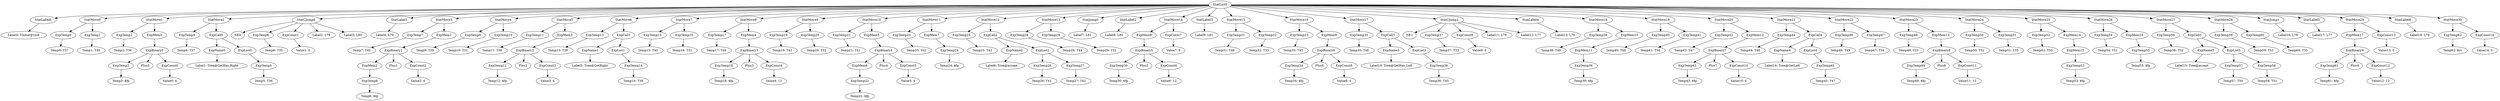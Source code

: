 digraph {
	ordering = out;
	ExpConst14 -> "Value14: 0";
	StatMove30 -> ExpTemp62;
	StatMove30 -> ExpConst14;
	ExpConst13 -> "Value13: 0";
	ExpMem17 -> ExpBinary9;
	ExpConst12 -> "Value12: 12";
	ExpTemp61 -> "Temp61: $fp";
	StatJump1 -> "Label16: L78";
	ExpList5 -> ExpTemp57;
	ExpList5 -> ExpTemp58;
	ExpTemp57 -> "Temp57: T50";
	ExpCall5 -> ExpName5;
	ExpCall5 -> ExpList5;
	ExpName5 -> "Label15: Tree@accept";
	ExpTemp56 -> "Temp56: T52";
	ExpTemp55 -> "Temp55: $fp";
	ExpMem14 -> ExpMem15;
	ExpTemp52 -> "Temp52: T50";
	ExpTemp50 -> "Temp50: T52";
	ExpTemp62 -> "Temp62: $rv";
	ExpMem13 -> ExpBinary8;
	ExpBinary8 -> ExpTemp49;
	ExpBinary8 -> Plus8;
	ExpBinary8 -> ExpConst11;
	ExpTemp60 -> "Temp60: T35";
	ExpTemp46 -> "Temp46: T49";
	ExpName4 -> "Label14: Tree@GetLeft";
	StatMove21 -> ExpTemp44;
	StatMove21 -> ExpCall4;
	ExpBinary9 -> ExpTemp61;
	ExpBinary9 -> Plus9;
	ExpBinary9 -> ExpConst12;
	ExpBinary7 -> ExpTemp43;
	ExpBinary7 -> Plus7;
	ExpBinary7 -> ExpConst10;
	StatMove20 -> ExpTemp42;
	StatMove20 -> ExpMem12;
	StatMove25 -> ExpTemp52;
	StatMove25 -> ExpMem14;
	ExpTemp42 -> "Temp42: T47";
	ExpTemp40 -> "Temp40: T48";
	StatMove18 -> ExpTemp38;
	StatMove18 -> ExpMem10;
	ExpTemp38 -> "Temp38: T49";
	StatLabel4 -> "Label13: L76";
	ExpTemp37 -> "Temp37: T33";
	ExpList3 -> ExpTemp36;
	ExpTemp36 -> "Temp36: T45";
	StatCJump1 -> NE1;
	StatCJump1 -> ExpTemp37;
	StatCJump1 -> ExpConst9;
	StatCJump1 -> "Label11: L76";
	StatCJump1 -> "Label12: L77";
	ExpCall3 -> ExpName3;
	ExpCall3 -> ExpList3;
	StatMove28 -> ExpTemp59;
	StatMove28 -> ExpTemp60;
	ExpName3 -> "Label10: Tree@GetHas_Left";
	ExpCall1 -> ExpName1;
	ExpCall1 -> ExpList1;
	ExpTemp44 -> "Temp44: T48";
	StatJump0 -> "Label7: L81";
	ExpName1 -> "Label5: Tree@GetRight";
	StatMove22 -> ExpTemp46;
	StatMove22 -> ExpTemp47;
	StatMove6 -> ExpTemp13;
	StatMove6 -> ExpCall1;
	ExpTemp6 -> "Temp6: T30";
	ExpTemp16 -> "Temp16: T31";
	ExpMem16 -> ExpTemp55;
	StatMove24 -> ExpTemp50;
	StatMove24 -> ExpTemp51;
	ExpBinary6 -> ExpTemp34;
	ExpBinary6 -> Plus6;
	ExpBinary6 -> ExpConst8;
	ExpTemp13 -> "Temp13: T39";
	ExpMem3 -> ExpBinary2;
	ExpConst3 -> "Value3: 4";
	ExpTemp30 -> "Temp30: $fp";
	ExpBinary2 -> ExpTemp12;
	ExpBinary2 -> Plus2;
	ExpBinary2 -> ExpConst3;
	ExpMem5 -> ExpBinary4;
	ExpCall4 -> ExpName4;
	ExpCall4 -> ExpList4;
	ExpTemp9 -> "Temp9: T39";
	ExpMem1 -> ExpBinary1;
	ExpConst6 -> "Value6: 12";
	ExpTemp34 -> "Temp34: $fp";
	ExpConst2 -> "Value2: 4";
	ExpConst10 -> "Value10: 4";
	ExpBinary1 -> ExpMem2;
	ExpBinary1 -> Plus1;
	ExpBinary1 -> ExpConst2;
	ExpTemp11 -> "Temp11: T38";
	StatMove3 -> ExpTemp7;
	StatMove3 -> ExpMem1;
	ExpTemp39 -> "Temp39: $fp";
	ExpConst5 -> "Value5: 4";
	ExpTemp45 -> "Temp45: T47";
	ExpConst1 -> "Value1: 0";
	ExpConst0 -> "Value0: 4";
	ExpTemp3 -> "Temp3: $fp";
	ExpMem10 -> ExpMem11;
	ExpTemp10 -> "Temp10: T31";
	ExpTemp51 -> "Temp51: T35";
	ExpTemp2 -> "Temp2: T36";
	ExpTemp54 -> "Temp54: T51";
	StatMove2 -> ExpTemp4;
	StatMove2 -> ExpCall0;
	StatLabel0 -> "Label0: Visitor@visit";
	ExpTemp19 -> "Temp19: T43";
	ExpConst11 -> "Value11: 12";
	StatList0 -> StatLabel0;
	StatList0 -> StatMove0;
	StatList0 -> StatMove1;
	StatList0 -> StatMove2;
	StatList0 -> StatCJump0;
	StatList0 -> StatLabel1;
	StatList0 -> StatMove3;
	StatList0 -> StatMove4;
	StatList0 -> StatMove5;
	StatList0 -> StatMove6;
	StatList0 -> StatMove7;
	StatList0 -> StatMove8;
	StatList0 -> StatMove9;
	StatList0 -> StatMove10;
	StatList0 -> StatMove11;
	StatList0 -> StatMove12;
	StatList0 -> StatMove13;
	StatList0 -> StatJump0;
	StatList0 -> StatLabel2;
	StatList0 -> StatMove14;
	StatList0 -> StatLabel3;
	StatList0 -> StatMove15;
	StatList0 -> StatMove16;
	StatList0 -> StatMove17;
	StatList0 -> StatCJump1;
	StatList0 -> StatLabel4;
	StatList0 -> StatMove18;
	StatList0 -> StatMove19;
	StatList0 -> StatMove20;
	StatList0 -> StatMove21;
	StatList0 -> StatMove22;
	StatList0 -> StatMove23;
	StatList0 -> StatMove24;
	StatList0 -> StatMove25;
	StatList0 -> StatMove26;
	StatList0 -> StatMove27;
	StatList0 -> StatMove28;
	StatList0 -> StatJump1;
	StatList0 -> StatLabel5;
	StatList0 -> StatMove29;
	StatList0 -> StatLabel6;
	StatList0 -> StatMove30;
	ExpTemp0 -> "Temp0: T37";
	ExpTemp7 -> "Temp7: T40";
	StatLabel6 -> "Label18: L78";
	StatMove23 -> ExpTemp48;
	StatMove23 -> ExpMem13;
	ExpTemp12 -> "Temp12: $fp";
	ExpTemp33 -> "Temp33: T45";
	ExpMem2 -> ExpTemp8;
	ExpBinary0 -> ExpTemp3;
	ExpBinary0 -> Plus0;
	ExpBinary0 -> ExpConst0;
	StatMove0 -> ExpTemp0;
	StatMove0 -> ExpTemp1;
	ExpTemp59 -> "Temp59: T53";
	StatMove8 -> ExpTemp17;
	StatMove8 -> ExpMem4;
	ExpTemp32 -> "Temp32: T33";
	StatMove7 -> ExpTemp15;
	StatMove7 -> ExpTemp16;
	ExpMem0 -> ExpBinary0;
	StatLabel1 -> "Label4: L79";
	ExpCall0 -> ExpName0;
	ExpCall0 -> ExpList0;
	StatMove14 -> ExpMem8;
	StatMove14 -> ExpConst7;
	StatLabel5 -> "Label17: L77";
	ExpTemp4 -> "Temp4: T37";
	StatMove12 -> ExpTemp25;
	StatMove12 -> ExpCall2;
	ExpTemp14 -> "Temp14: T38";
	StatMove19 -> ExpTemp40;
	StatMove19 -> ExpTemp41;
	ExpTemp15 -> "Temp15: T40";
	ExpTemp28 -> "Temp28: T44";
	ExpTemp5 -> "Temp5: T36";
	ExpList0 -> ExpTemp5;
	StatCJump0 -> NE0;
	StatCJump0 -> ExpTemp6;
	StatCJump0 -> ExpConst1;
	StatCJump0 -> "Label2: L79";
	StatCJump0 -> "Label3: L80";
	ExpMem15 -> ExpTemp53;
	ExpTemp8 -> "Temp8: $fp";
	ExpTemp18 -> "Temp18: $fp";
	StatMove1 -> ExpTemp2;
	StatMove1 -> ExpMem0;
	ExpMem9 -> ExpBinary6;
	ExpTemp23 -> "Temp23: T42";
	ExpTemp17 -> "Temp17: T44";
	ExpTemp53 -> "Temp53: $fp";
	ExpTemp21 -> "Temp21: T41";
	ExpConst4 -> "Value4: 12";
	ExpMem4 -> ExpBinary3;
	StatMove26 -> ExpTemp54;
	StatMove26 -> ExpMem16;
	ExpTemp48 -> "Temp48: T53";
	StatMove9 -> ExpTemp19;
	StatMove9 -> ExpTemp20;
	ExpName0 -> "Label1: Tree@GetHas_Right";
	ExpConst8 -> "Value8: 4";
	ExpTemp20 -> "Temp20: T32";
	StatMove10 -> ExpTemp21;
	StatMove10 -> ExpMem5;
	ExpTemp47 -> "Temp47: T34";
	ExpCall2 -> ExpName2;
	ExpCall2 -> ExpList2;
	ExpMem6 -> ExpTemp22;
	ExpTemp24 -> "Temp24: $fp";
	ExpMem11 -> ExpTemp39;
	StatMove11 -> ExpTemp23;
	StatMove11 -> ExpMem7;
	ExpBinary3 -> ExpTemp18;
	ExpBinary3 -> Plus3;
	ExpBinary3 -> ExpConst4;
	StatMove15 -> ExpTemp31;
	StatMove15 -> ExpTemp32;
	StatLabel3 -> "Label9: L81";
	ExpMem7 -> ExpTemp24;
	ExpTemp25 -> "Temp25: T43";
	ExpTemp58 -> "Temp58: T51";
	ExpName2 -> "Label6: Tree@accept";
	ExpTemp41 -> "Temp41: T34";
	ExpTemp26 -> "Temp26: T41";
	ExpTemp22 -> "Temp22: $fp";
	ExpList2 -> ExpTemp26;
	ExpList2 -> ExpTemp27;
	ExpList4 -> ExpTemp45;
	ExpTemp27 -> "Temp27: T42";
	StatMove13 -> ExpTemp28;
	StatMove13 -> ExpTemp29;
	ExpTemp29 -> "Temp29: T32";
	StatMove27 -> ExpTemp56;
	StatMove27 -> ExpCall5;
	ExpConst9 -> "Value9: 0";
	StatMove5 -> ExpTemp11;
	StatMove5 -> ExpMem3;
	StatMove4 -> ExpTemp9;
	StatMove4 -> ExpTemp10;
	StatLabel2 -> "Label8: L80";
	ExpTemp43 -> "Temp43: $fp";
	ExpBinary5 -> ExpTemp30;
	ExpBinary5 -> Plus5;
	ExpBinary5 -> ExpConst6;
	ExpMem8 -> ExpBinary5;
	ExpTemp31 -> "Temp31: T46";
	ExpConst7 -> "Value7: 0";
	ExpTemp49 -> "Temp49: $fp";
	ExpMem12 -> ExpBinary7;
	StatMove16 -> ExpTemp33;
	StatMove16 -> ExpMem9;
	StatMove29 -> ExpMem17;
	StatMove29 -> ExpConst13;
	ExpList1 -> ExpTemp14;
	ExpBinary4 -> ExpMem6;
	ExpBinary4 -> Plus4;
	ExpBinary4 -> ExpConst5;
	ExpTemp1 -> "Temp1: T30";
	ExpTemp35 -> "Temp35: T46";
	StatMove17 -> ExpTemp35;
	StatMove17 -> ExpCall3;
}

